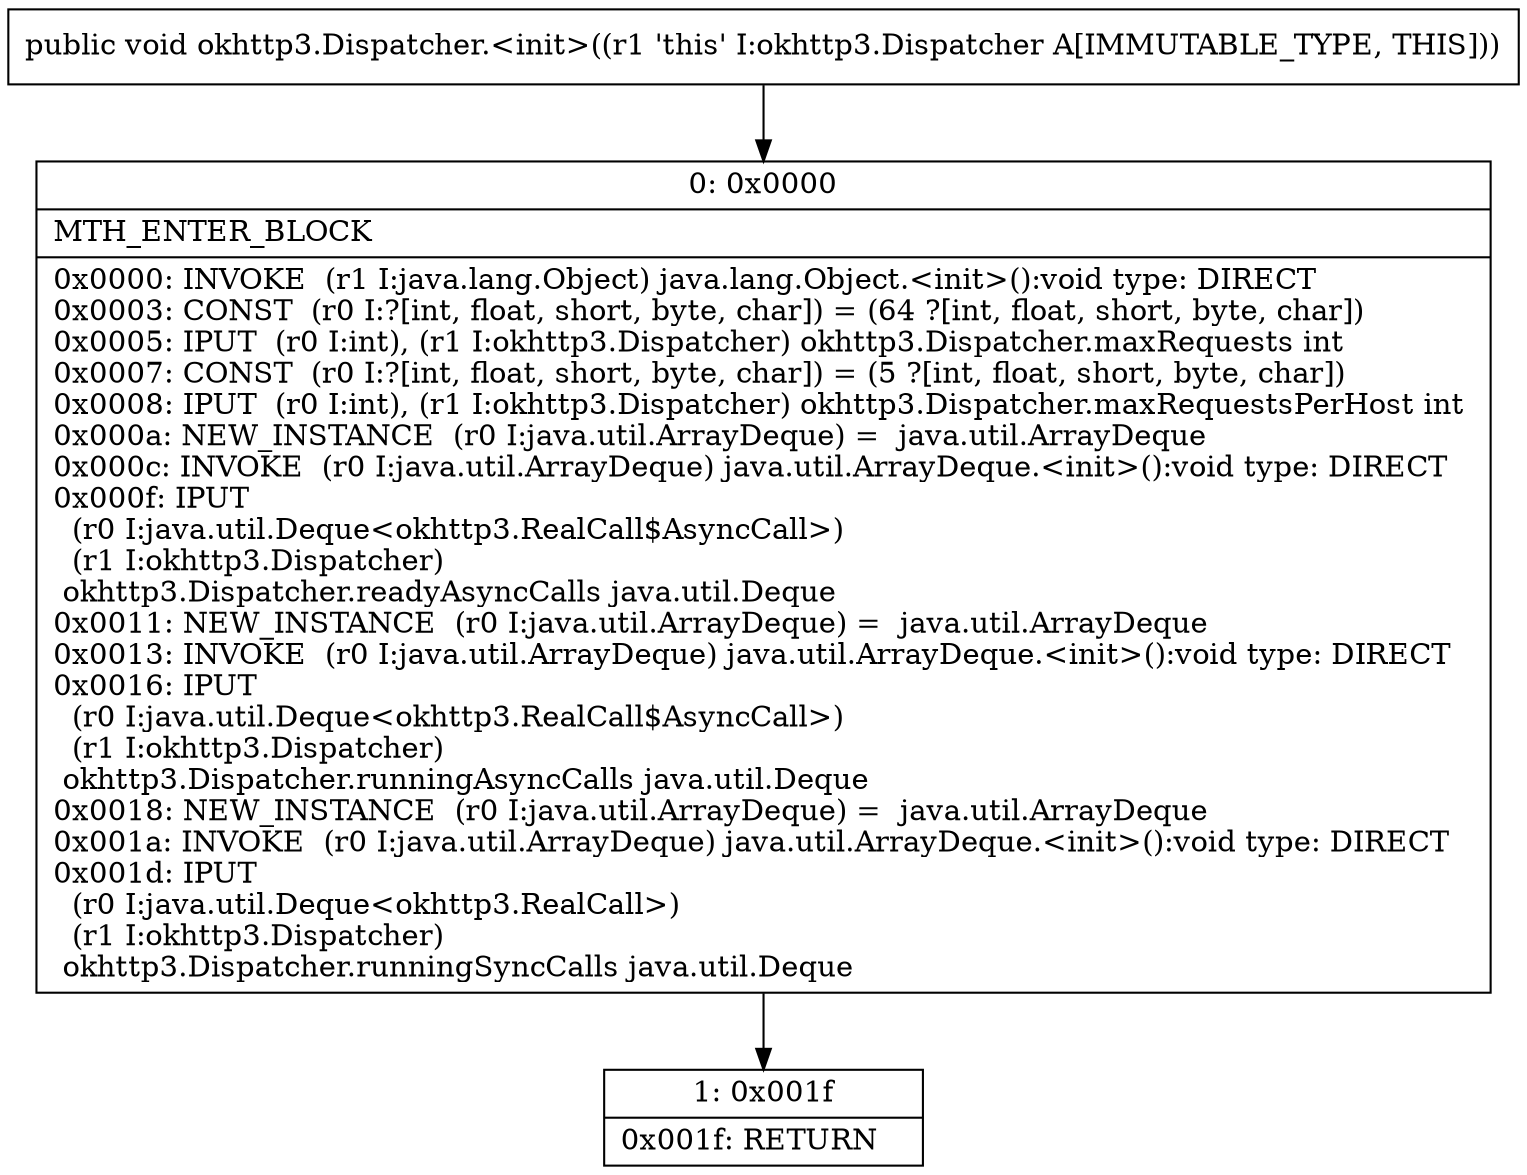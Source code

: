 digraph "CFG forokhttp3.Dispatcher.\<init\>()V" {
Node_0 [shape=record,label="{0\:\ 0x0000|MTH_ENTER_BLOCK\l|0x0000: INVOKE  (r1 I:java.lang.Object) java.lang.Object.\<init\>():void type: DIRECT \l0x0003: CONST  (r0 I:?[int, float, short, byte, char]) = (64 ?[int, float, short, byte, char]) \l0x0005: IPUT  (r0 I:int), (r1 I:okhttp3.Dispatcher) okhttp3.Dispatcher.maxRequests int \l0x0007: CONST  (r0 I:?[int, float, short, byte, char]) = (5 ?[int, float, short, byte, char]) \l0x0008: IPUT  (r0 I:int), (r1 I:okhttp3.Dispatcher) okhttp3.Dispatcher.maxRequestsPerHost int \l0x000a: NEW_INSTANCE  (r0 I:java.util.ArrayDeque) =  java.util.ArrayDeque \l0x000c: INVOKE  (r0 I:java.util.ArrayDeque) java.util.ArrayDeque.\<init\>():void type: DIRECT \l0x000f: IPUT  \l  (r0 I:java.util.Deque\<okhttp3.RealCall$AsyncCall\>)\l  (r1 I:okhttp3.Dispatcher)\l okhttp3.Dispatcher.readyAsyncCalls java.util.Deque \l0x0011: NEW_INSTANCE  (r0 I:java.util.ArrayDeque) =  java.util.ArrayDeque \l0x0013: INVOKE  (r0 I:java.util.ArrayDeque) java.util.ArrayDeque.\<init\>():void type: DIRECT \l0x0016: IPUT  \l  (r0 I:java.util.Deque\<okhttp3.RealCall$AsyncCall\>)\l  (r1 I:okhttp3.Dispatcher)\l okhttp3.Dispatcher.runningAsyncCalls java.util.Deque \l0x0018: NEW_INSTANCE  (r0 I:java.util.ArrayDeque) =  java.util.ArrayDeque \l0x001a: INVOKE  (r0 I:java.util.ArrayDeque) java.util.ArrayDeque.\<init\>():void type: DIRECT \l0x001d: IPUT  \l  (r0 I:java.util.Deque\<okhttp3.RealCall\>)\l  (r1 I:okhttp3.Dispatcher)\l okhttp3.Dispatcher.runningSyncCalls java.util.Deque \l}"];
Node_1 [shape=record,label="{1\:\ 0x001f|0x001f: RETURN   \l}"];
MethodNode[shape=record,label="{public void okhttp3.Dispatcher.\<init\>((r1 'this' I:okhttp3.Dispatcher A[IMMUTABLE_TYPE, THIS])) }"];
MethodNode -> Node_0;
Node_0 -> Node_1;
}

